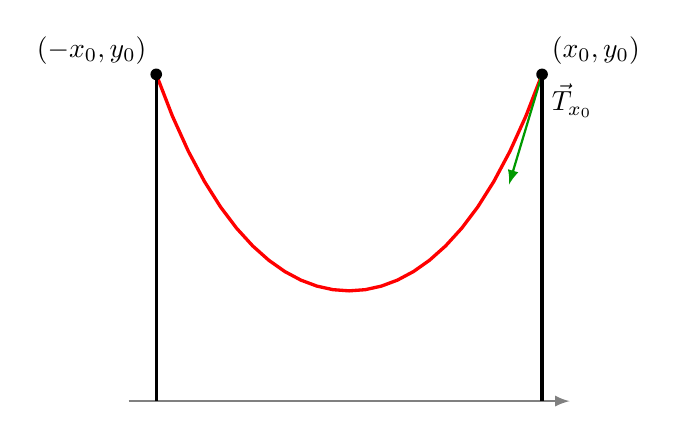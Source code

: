 \begin{tikzpicture}[scale=0.7]
 \def\xmin{-4}; 
 \def\xmax{+4}; 
 \def\ymin{-0.5}; 
 \def\ymax{+7};
% \draw[help lines] (\xmin,\ymin) grid (\xmax,\ymax);
  \draw[->,>=latex,thick,gray] (\xmin,0)--(\xmax,0);
 % \draw[->] (0,\ymin)--(0,\ymax);
 %\clip (\xmin,\ymin) rectangle (\xmax,\ymax);
% \def\a{+1};
% \draw [thick, domain=\xmin:\xmax] plot(\x,{exp(\x)});
   \def\a{+2}
   \draw [very thick, color=red, domain=-3.5:3.5] plot(\x,{\a*(exp(\x/\a)+exp(-\x/\a))/2});
   
%   \begin{scope}[yshift=-0.4cm]
%        \draw [domain=-3.5:0] plot(\x,{\a*(exp(\x/\a)+exp(-\x/\a))/2});
%   \end{scope}
%   \node at (-2,2.3) {$\ell$};

  \def\xx{+3.5};
  \def\yy{\a*(exp(\xx/\a)+exp(-\xx/\a))/2};
  \coordinate (B) at ({\xx},{\yy});
  \coordinate (C) at ({-\xx},{\yy});
  \coordinate (D) at (0,{\yy});

%  \draw[dashed] (B)--(C);

%    \draw[<->] (0,{\a})--(0,{\yy});
%    \draw[<->] (0,0)--(0,{\a});
%   \node at (0,{\a + (\yy-\a)/2})[left] {$h$};
%   \node at (0,{\a/2})[left] {$a$};

 % \draw[dashed] ({\xx},0)--({\xx},{\yy});
 \fill (B) circle (3pt);
 \fill (C) circle (3pt);
 \node at (B) [above right] {$(x_0,y_0)$}; 
 \node at (C) [above left] {$(-x_0,y_0)$}; 

%  \draw[->, thick, green] (B)-- + (0,-2);
%  \draw[->, thick, green] (B)-- + (-1,0);
  \draw[->,>=latex, thick, green!60!black] (B)-- + (-0.6,-2);

 \node at (B) [below right] {$\vec T_{x_0}$};  

 \draw[very thick] ({\xx},0)--({\xx},{\yy});
 \draw[very thick] ({-\xx},0)--({-\xx},{\yy});
\end{tikzpicture}
